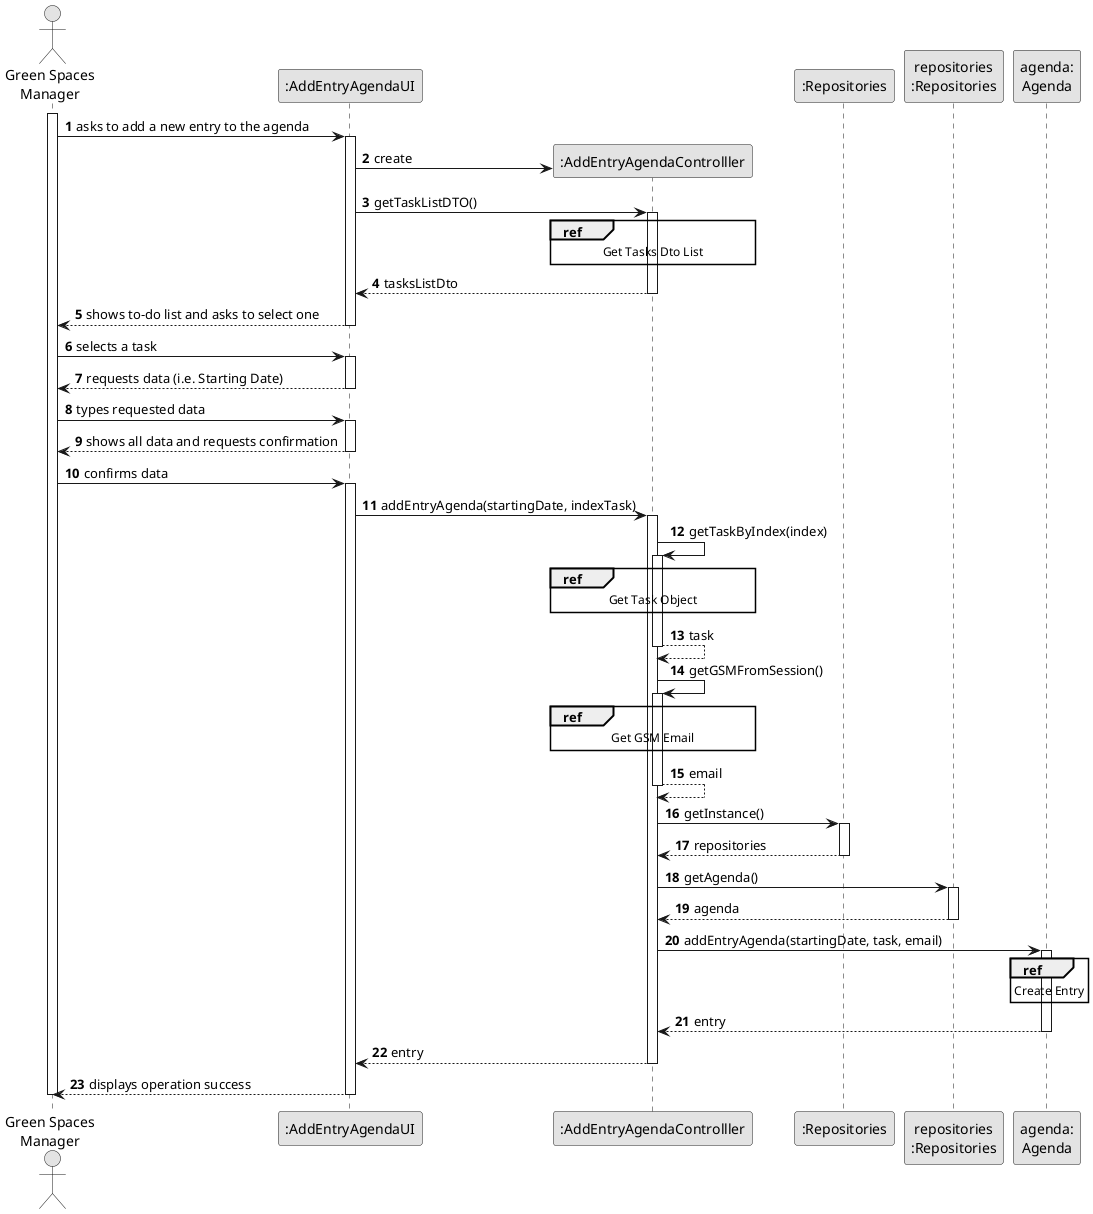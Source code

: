 @startuml
skinparam monochrome true
skinparam packageStyle rectangle
skinparam shadowing false

autonumber

'hide footbox
actor "Green Spaces\nManager" as GSM
participant ":AddEntryAgendaUI" as UI
participant ":AddEntryAgendaControlller" as CTRL
participant ":Repositories" as REP
participant "repositories\n:Repositories" as REPS
participant "agenda:\nAgenda" as agenda

activate GSM

    GSM -> UI : asks to add a new entry to the agenda
    activate UI

        UI -> CTRL** : create

        UI -> CTRL : getTaskListDTO()
        activate CTRL

                ref over CTRL
                    Get Tasks Dto List
                end ref

        CTRL --> UI : tasksListDto
        deactivate CTRL

    UI --> GSM : shows to-do list and asks to select one
    deactivate UI

    GSM -> UI : selects a task
    activate UI

    UI --> GSM : requests data (i.e. Starting Date)
    deactivate UI

    GSM -> UI : types requested data
    activate UI

    UI --> GSM : shows all data and requests confirmation
    deactivate UI

    GSM -> UI : confirms data
    activate UI

        UI -> CTRL: addEntryAgenda(startingDate, indexTask)
        activate CTRL

            CTRL -> CTRL: getTaskByIndex(index)
            activate CTRL

                ref over CTRL
                    Get Task Object
                end ref

            CTRL --> CTRL: task
            deactivate CTRL

            CTRL -> CTRL: getGSMFromSession()
            activate CTRL

                ref over CTRL
                    Get GSM Email
                end ref

            CTRL --> CTRL: email
            deactivate CTRL

            CTRL -> REP: getInstance()
            activate REP

            REP --> CTRL: repositories
            deactivate REP

            CTRL -> REPS: getAgenda()
            activate REPS

            REPS --> CTRL: agenda
            deactivate REPS

            CTRL -> agenda: addEntryAgenda(startingDate, task, email)
            activate agenda

                ref over agenda
                    Create Entry
                end ref

            agenda --> CTRL: entry
            deactivate agenda

        CTRL --> UI: entry
        deactivate CTRL

    UI --> GSM: displays operation success
    deactivate UI

deactivate GSM

@enduml